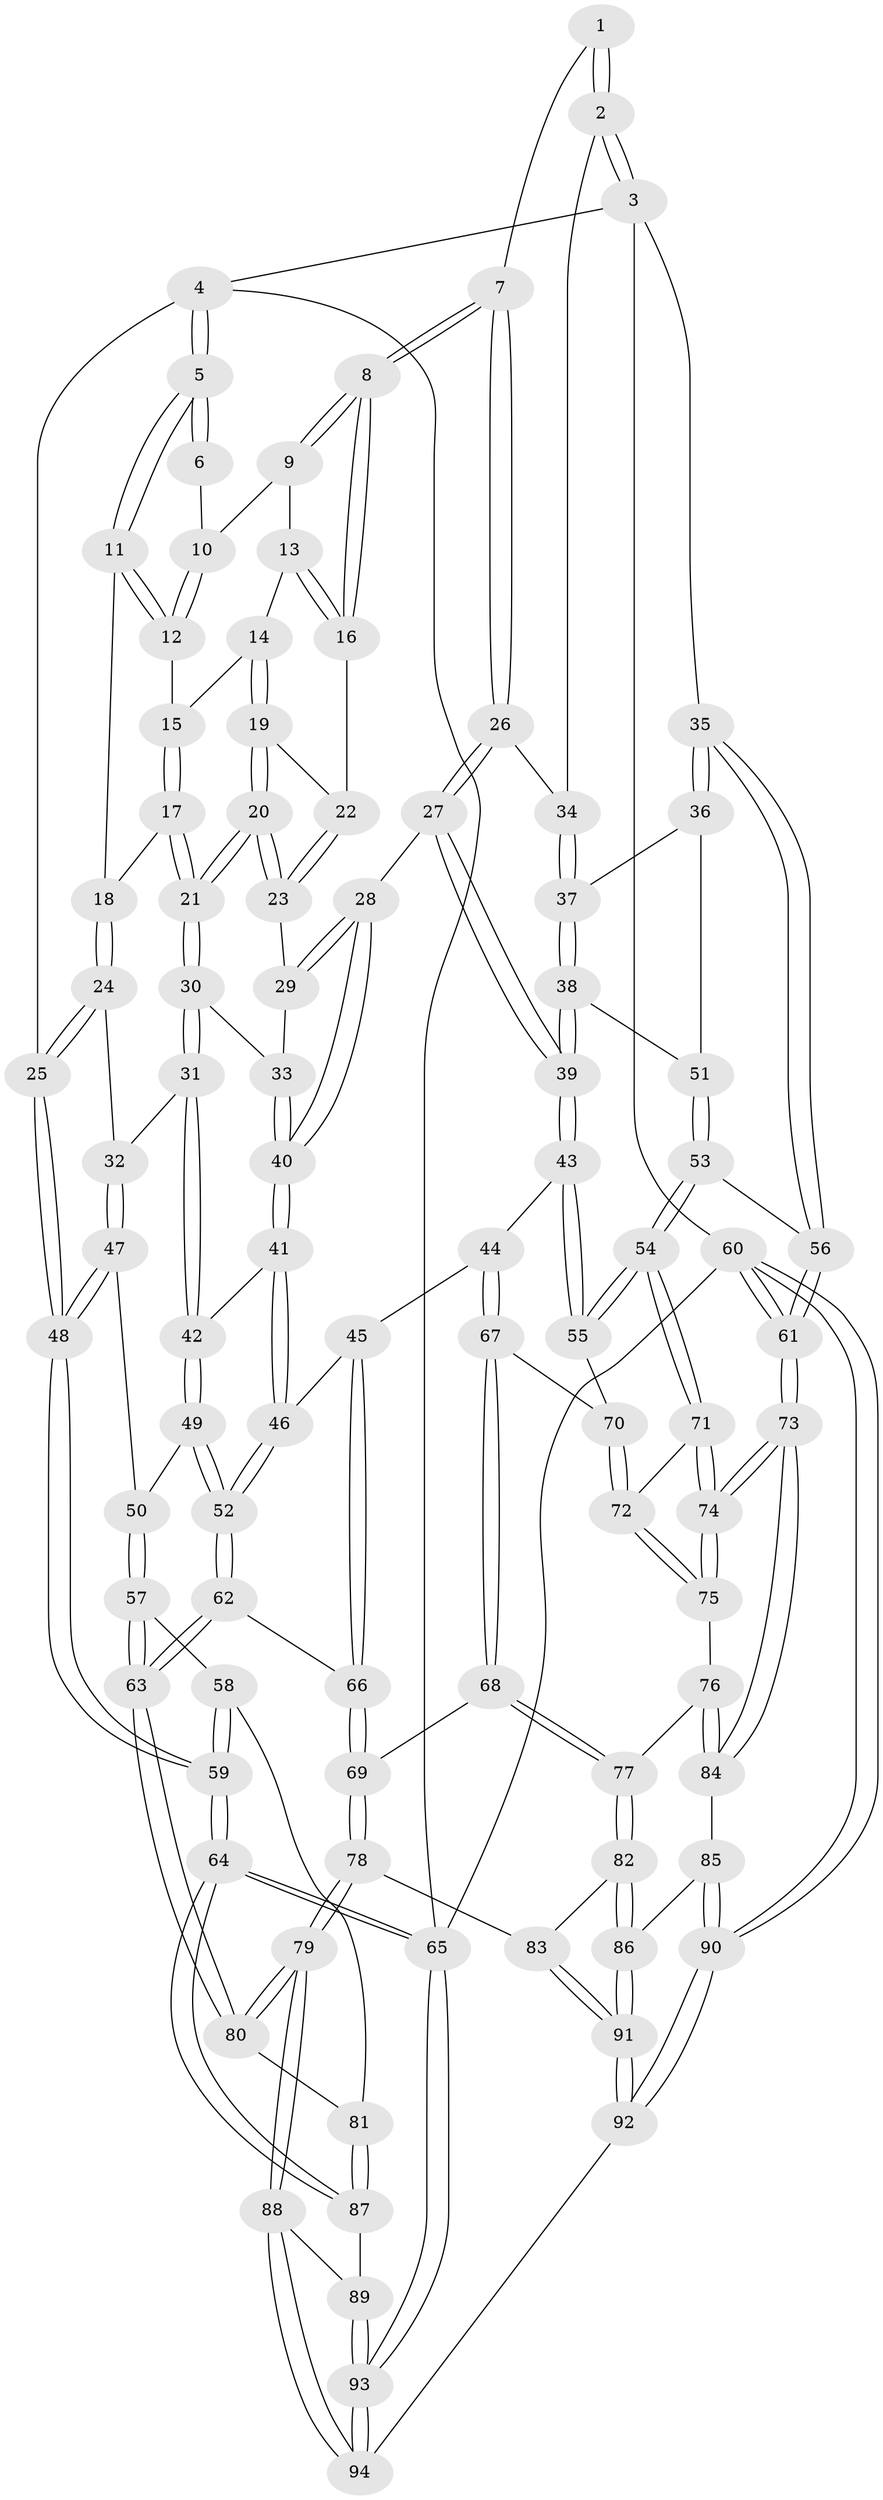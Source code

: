 // Generated by graph-tools (version 1.1) at 2025/27/03/15/25 16:27:56]
// undirected, 94 vertices, 232 edges
graph export_dot {
graph [start="1"]
  node [color=gray90,style=filled];
  1 [pos="+0.6594016134423726+0"];
  2 [pos="+1+0"];
  3 [pos="+1+0"];
  4 [pos="+0+0"];
  5 [pos="+0+0"];
  6 [pos="+0.4040983419813072+0"];
  7 [pos="+0.5982361116695593+0.16424394487612015"];
  8 [pos="+0.5615094301408325+0.15670374971027515"];
  9 [pos="+0.4002419624540793+0"];
  10 [pos="+0.3922533044834891+0"];
  11 [pos="+0.08861417289407741+0.03293425614678728"];
  12 [pos="+0.2541197285375393+0.06133791112887514"];
  13 [pos="+0.38889694925860385+0.0449187053130765"];
  14 [pos="+0.378626779419538+0.09242751534603826"];
  15 [pos="+0.2711033547791637+0.10410174062896108"];
  16 [pos="+0.536786840500854+0.15991111134342467"];
  17 [pos="+0.2559841740798892+0.18848971777146706"];
  18 [pos="+0.12906000328197356+0.16344632920887253"];
  19 [pos="+0.3926769622153106+0.1559648672193977"];
  20 [pos="+0.33269878439043143+0.22207142955714101"];
  21 [pos="+0.3047478129147527+0.24144738395864895"];
  22 [pos="+0.4872669370251196+0.1699157673869053"];
  23 [pos="+0.44524155988334174+0.2526145019187299"];
  24 [pos="+0.07095716365925545+0.2847263198901468"];
  25 [pos="+0+0.2935231394903256"];
  26 [pos="+0.631381395951301+0.20593022279873507"];
  27 [pos="+0.5945920780978553+0.3131104547013135"];
  28 [pos="+0.4842692886490396+0.3341190562814767"];
  29 [pos="+0.4493812486628306+0.2676561141898452"];
  30 [pos="+0.3022578629269173+0.2696478650923563"];
  31 [pos="+0.24354779470995602+0.3493064207968833"];
  32 [pos="+0.1235683087655071+0.3380069615543676"];
  33 [pos="+0.33799167015074866+0.29038522568152664"];
  34 [pos="+0.7121570851994029+0.20114109085476867"];
  35 [pos="+1+0.29256751472167675"];
  36 [pos="+0.9845960420304505+0.31513302571353063"];
  37 [pos="+0.7992169499662362+0.2670144379515943"];
  38 [pos="+0.7230937634997936+0.4353650355744678"];
  39 [pos="+0.6438066690706362+0.44926308199918397"];
  40 [pos="+0.4413085209864566+0.3626916019624361"];
  41 [pos="+0.43505618501043314+0.38414175800965805"];
  42 [pos="+0.2688960117969124+0.4169732684804598"];
  43 [pos="+0.6393141075470425+0.4591839810759562"];
  44 [pos="+0.5761437181383113+0.5320475125570507"];
  45 [pos="+0.5499404062816767+0.5282431781880997"];
  46 [pos="+0.4454010589768682+0.5024903264921518"];
  47 [pos="+0.08977218909271999+0.4679582394911621"];
  48 [pos="+0+0.5634464241482553"];
  49 [pos="+0.2745799552221079+0.5031192125087255"];
  50 [pos="+0.15760561246462337+0.5219632418585817"];
  51 [pos="+0.8073287713904211+0.4546827278044682"];
  52 [pos="+0.33088768471797253+0.5601371695477907"];
  53 [pos="+0.8528849126246897+0.5953928715824582"];
  54 [pos="+0.8429290316693298+0.6138612485287627"];
  55 [pos="+0.776839633907905+0.6036459069694126"];
  56 [pos="+1+0.46008192539902326"];
  57 [pos="+0.13173907823078287+0.594711474655164"];
  58 [pos="+0+0.6592941885076793"];
  59 [pos="+0+0.6272732113001734"];
  60 [pos="+1+1"];
  61 [pos="+1+1"];
  62 [pos="+0.32555589306135724+0.6598963678530495"];
  63 [pos="+0.2329215942114079+0.7208768237351578"];
  64 [pos="+0+0.8390391707750068"];
  65 [pos="+0+1"];
  66 [pos="+0.39164098169559786+0.7030798162051606"];
  67 [pos="+0.5918494167695938+0.6138340431313604"];
  68 [pos="+0.5459689234086597+0.7387926002020506"];
  69 [pos="+0.39817390318163726+0.70836986653024"];
  70 [pos="+0.6868732537425323+0.639572516833625"];
  71 [pos="+0.8540360111502627+0.6870040190565699"];
  72 [pos="+0.7224287729253623+0.7292252596609551"];
  73 [pos="+1+1"];
  74 [pos="+1+1"];
  75 [pos="+0.6771974584042036+0.7906710357684665"];
  76 [pos="+0.66048721141949+0.7927662633965927"];
  77 [pos="+0.5479897091090679+0.7427364931998429"];
  78 [pos="+0.3690654543253746+0.953116558265486"];
  79 [pos="+0.3373712426122076+0.9928133230765129"];
  80 [pos="+0.20809236580964716+0.7577756041137316"];
  81 [pos="+0.14776109481859914+0.7737567886691163"];
  82 [pos="+0.5113434158792182+0.8600075265732042"];
  83 [pos="+0.4869148194761593+0.8813857112878206"];
  84 [pos="+0.6454118021031593+0.8746922588408578"];
  85 [pos="+0.6332702889290566+0.8980442174736415"];
  86 [pos="+0.5989050061949105+0.9211671717282481"];
  87 [pos="+0.09249217303263907+0.869393258477155"];
  88 [pos="+0.3351258083886358+1"];
  89 [pos="+0.10108331450502125+0.9046696121727217"];
  90 [pos="+1+1"];
  91 [pos="+0.5922364081022455+1"];
  92 [pos="+0.6079748559632984+1"];
  93 [pos="+0+1"];
  94 [pos="+0.3440513210408331+1"];
  1 -- 2;
  1 -- 2;
  1 -- 7;
  2 -- 3;
  2 -- 3;
  2 -- 34;
  3 -- 4;
  3 -- 35;
  3 -- 60;
  4 -- 5;
  4 -- 5;
  4 -- 25;
  4 -- 65;
  5 -- 6;
  5 -- 6;
  5 -- 11;
  5 -- 11;
  6 -- 10;
  7 -- 8;
  7 -- 8;
  7 -- 26;
  7 -- 26;
  8 -- 9;
  8 -- 9;
  8 -- 16;
  8 -- 16;
  9 -- 10;
  9 -- 13;
  10 -- 12;
  10 -- 12;
  11 -- 12;
  11 -- 12;
  11 -- 18;
  12 -- 15;
  13 -- 14;
  13 -- 16;
  13 -- 16;
  14 -- 15;
  14 -- 19;
  14 -- 19;
  15 -- 17;
  15 -- 17;
  16 -- 22;
  17 -- 18;
  17 -- 21;
  17 -- 21;
  18 -- 24;
  18 -- 24;
  19 -- 20;
  19 -- 20;
  19 -- 22;
  20 -- 21;
  20 -- 21;
  20 -- 23;
  20 -- 23;
  21 -- 30;
  21 -- 30;
  22 -- 23;
  22 -- 23;
  23 -- 29;
  24 -- 25;
  24 -- 25;
  24 -- 32;
  25 -- 48;
  25 -- 48;
  26 -- 27;
  26 -- 27;
  26 -- 34;
  27 -- 28;
  27 -- 39;
  27 -- 39;
  28 -- 29;
  28 -- 29;
  28 -- 40;
  28 -- 40;
  29 -- 33;
  30 -- 31;
  30 -- 31;
  30 -- 33;
  31 -- 32;
  31 -- 42;
  31 -- 42;
  32 -- 47;
  32 -- 47;
  33 -- 40;
  33 -- 40;
  34 -- 37;
  34 -- 37;
  35 -- 36;
  35 -- 36;
  35 -- 56;
  35 -- 56;
  36 -- 37;
  36 -- 51;
  37 -- 38;
  37 -- 38;
  38 -- 39;
  38 -- 39;
  38 -- 51;
  39 -- 43;
  39 -- 43;
  40 -- 41;
  40 -- 41;
  41 -- 42;
  41 -- 46;
  41 -- 46;
  42 -- 49;
  42 -- 49;
  43 -- 44;
  43 -- 55;
  43 -- 55;
  44 -- 45;
  44 -- 67;
  44 -- 67;
  45 -- 46;
  45 -- 66;
  45 -- 66;
  46 -- 52;
  46 -- 52;
  47 -- 48;
  47 -- 48;
  47 -- 50;
  48 -- 59;
  48 -- 59;
  49 -- 50;
  49 -- 52;
  49 -- 52;
  50 -- 57;
  50 -- 57;
  51 -- 53;
  51 -- 53;
  52 -- 62;
  52 -- 62;
  53 -- 54;
  53 -- 54;
  53 -- 56;
  54 -- 55;
  54 -- 55;
  54 -- 71;
  54 -- 71;
  55 -- 70;
  56 -- 61;
  56 -- 61;
  57 -- 58;
  57 -- 63;
  57 -- 63;
  58 -- 59;
  58 -- 59;
  58 -- 81;
  59 -- 64;
  59 -- 64;
  60 -- 61;
  60 -- 61;
  60 -- 90;
  60 -- 90;
  60 -- 65;
  61 -- 73;
  61 -- 73;
  62 -- 63;
  62 -- 63;
  62 -- 66;
  63 -- 80;
  63 -- 80;
  64 -- 65;
  64 -- 65;
  64 -- 87;
  64 -- 87;
  65 -- 93;
  65 -- 93;
  66 -- 69;
  66 -- 69;
  67 -- 68;
  67 -- 68;
  67 -- 70;
  68 -- 69;
  68 -- 77;
  68 -- 77;
  69 -- 78;
  69 -- 78;
  70 -- 72;
  70 -- 72;
  71 -- 72;
  71 -- 74;
  71 -- 74;
  72 -- 75;
  72 -- 75;
  73 -- 74;
  73 -- 74;
  73 -- 84;
  73 -- 84;
  74 -- 75;
  74 -- 75;
  75 -- 76;
  76 -- 77;
  76 -- 84;
  76 -- 84;
  77 -- 82;
  77 -- 82;
  78 -- 79;
  78 -- 79;
  78 -- 83;
  79 -- 80;
  79 -- 80;
  79 -- 88;
  79 -- 88;
  80 -- 81;
  81 -- 87;
  81 -- 87;
  82 -- 83;
  82 -- 86;
  82 -- 86;
  83 -- 91;
  83 -- 91;
  84 -- 85;
  85 -- 86;
  85 -- 90;
  85 -- 90;
  86 -- 91;
  86 -- 91;
  87 -- 89;
  88 -- 89;
  88 -- 94;
  88 -- 94;
  89 -- 93;
  89 -- 93;
  90 -- 92;
  90 -- 92;
  91 -- 92;
  91 -- 92;
  92 -- 94;
  93 -- 94;
  93 -- 94;
}
